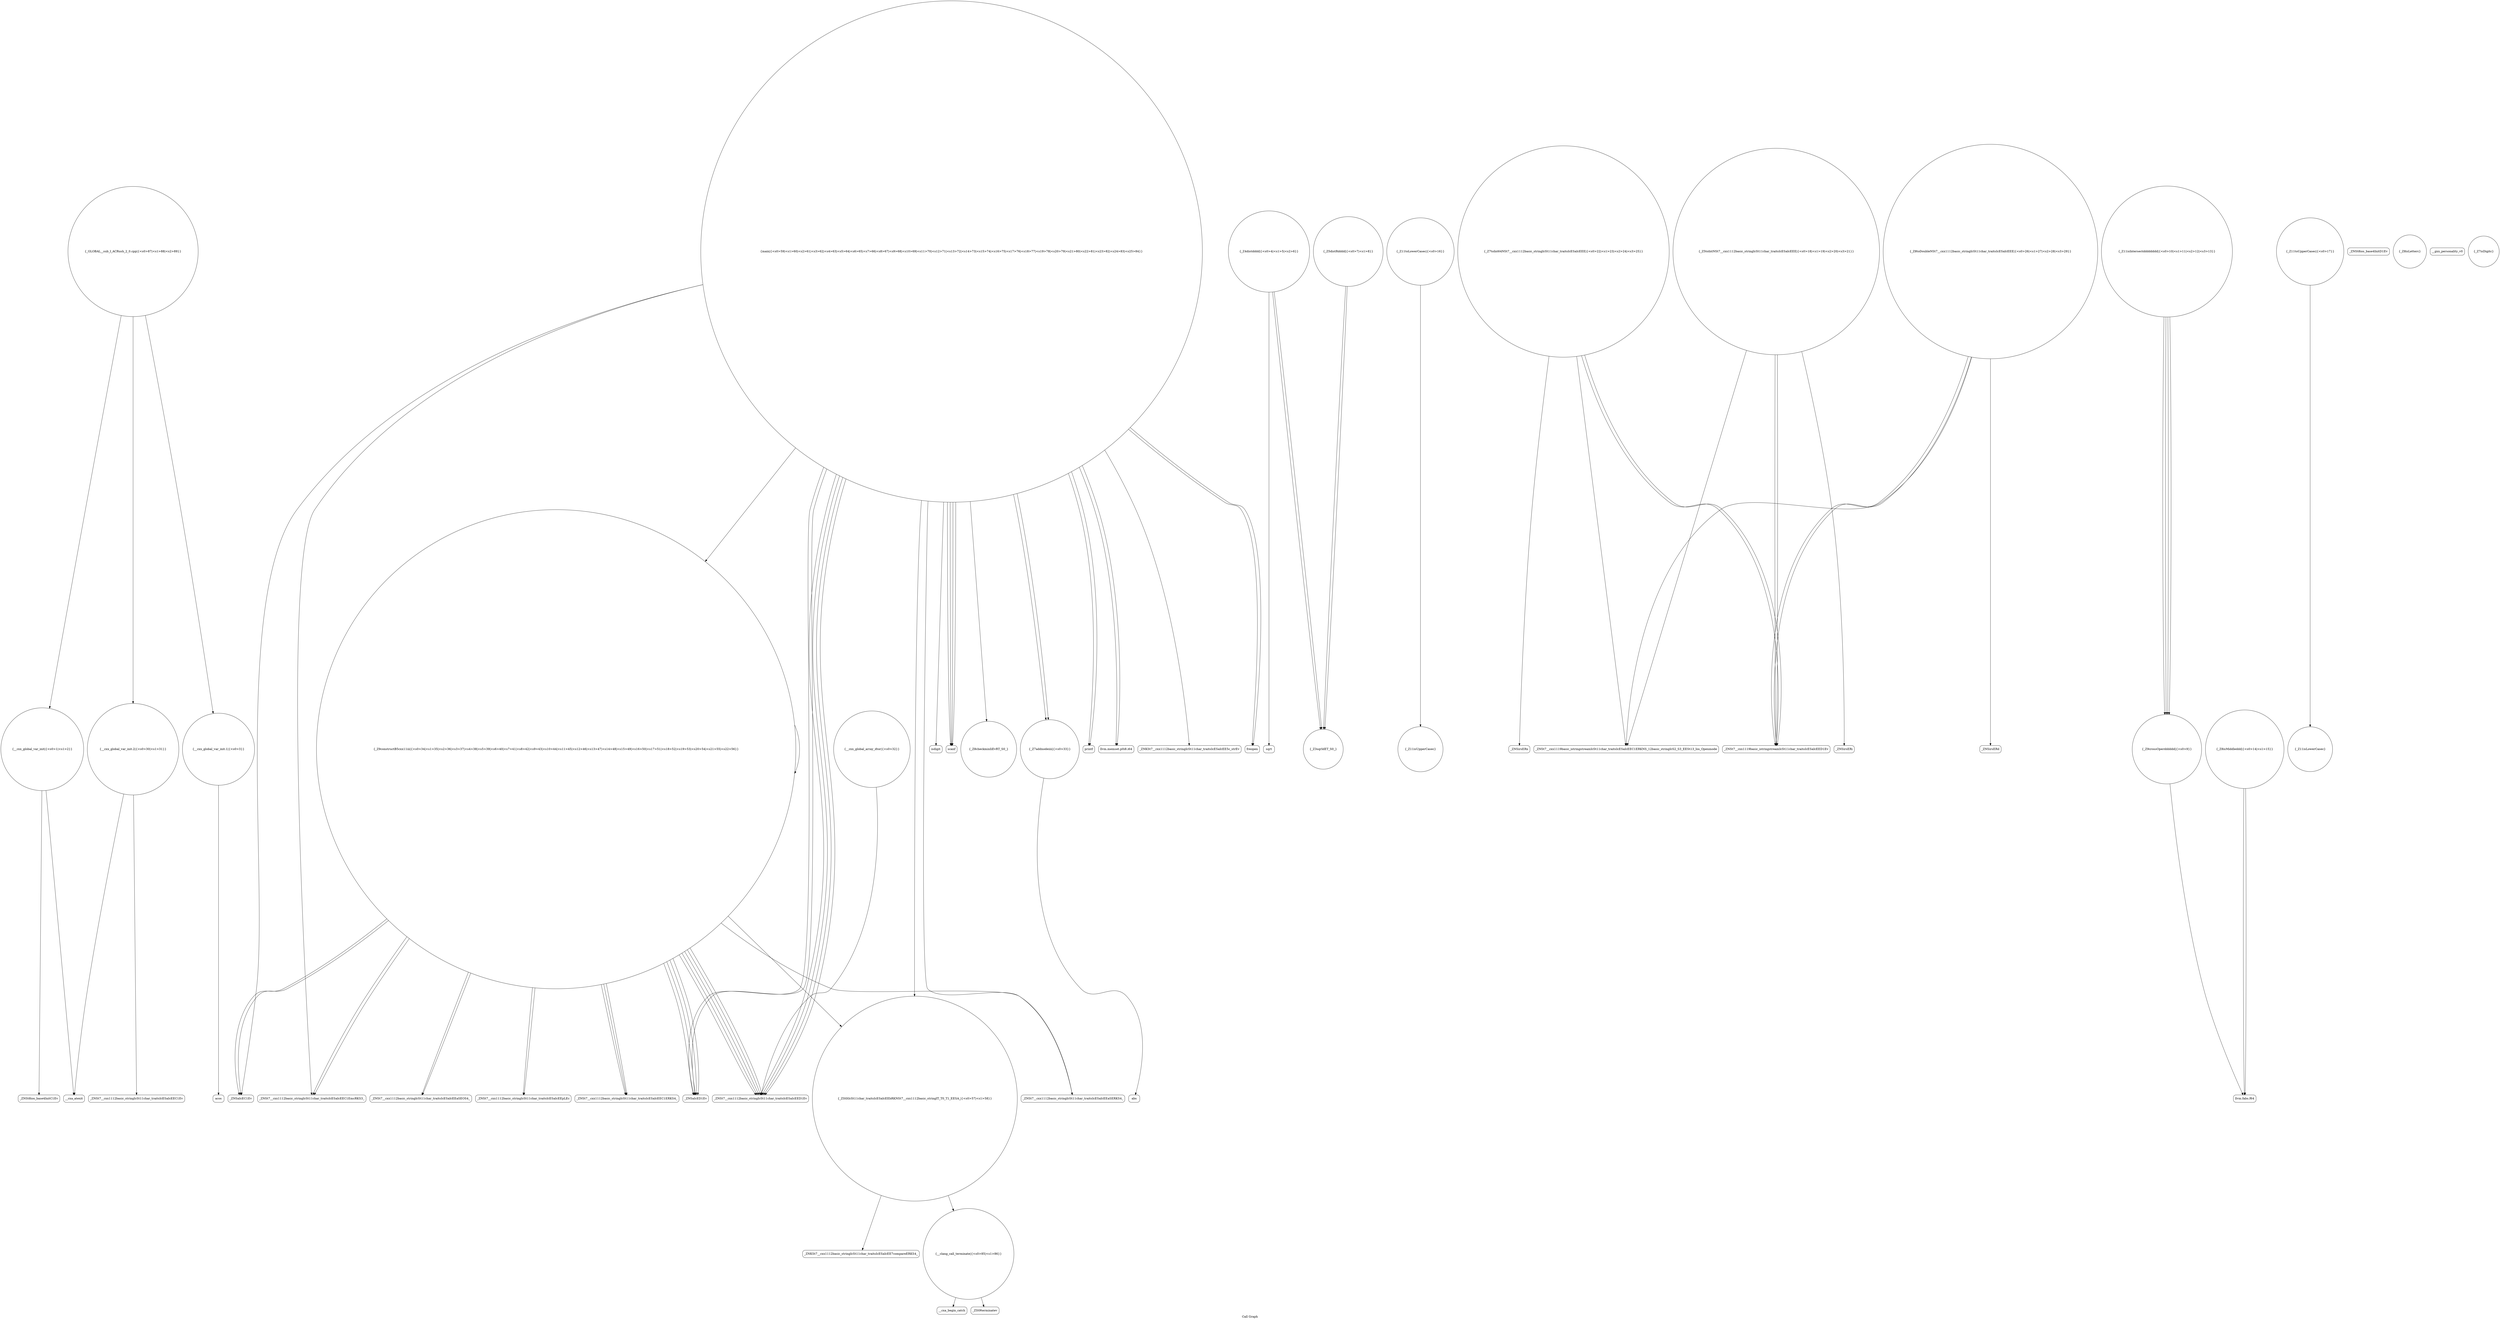 digraph "Call Graph" {
	label="Call Graph";

	Node0x560916825af0 [shape=record,shape=circle,label="{__cxx_global_var_init|{<s0>1|<s1>2}}"];
	Node0x560916825af0:s0 -> Node0x560916825b70[color=black];
	Node0x560916825af0:s1 -> Node0x560916974a50[color=black];
	Node0x560916975f50 [shape=record,shape=Mrecord,label="{freopen}"];
	Node0x560916974c50 [shape=record,shape=Mrecord,label="{sqrt}"];
	Node0x5609169772f0 [shape=record,shape=Mrecord,label="{_ZNKSt7__cxx1112basic_stringIcSt11char_traitsIcESaIcEE7compareERKS4_}"];
	Node0x560916974fd0 [shape=record,shape=circle,label="{_Z11isUpperCasec}"];
	Node0x560916975350 [shape=record,shape=Mrecord,label="{_ZNSt7__cxx1119basic_istringstreamIcSt11char_traitsIcESaIcEEC1ERKNS_12basic_stringIcS2_S3_EESt13_Ios_Openmode}"];
	Node0x5609169756d0 [shape=record,shape=Mrecord,label="{_ZNSirsERd}"];
	Node0x560916975a50 [shape=record,shape=circle,label="{_Z9constructB5cxx11iii|{<s0>34|<s1>35|<s2>36|<s3>37|<s4>38|<s5>39|<s6>40|<s7>41|<s8>42|<s9>43|<s10>44|<s11>45|<s12>46|<s13>47|<s14>48|<s15>49|<s16>50|<s17>51|<s18>52|<s19>53|<s20>54|<s21>55|<s22>56}}"];
	Node0x560916975a50:s0 -> Node0x560916975ad0[color=black];
	Node0x560916975a50:s1 -> Node0x560916975b50[color=black];
	Node0x560916975a50:s2 -> Node0x560916975bd0[color=black];
	Node0x560916975a50:s3 -> Node0x560916975c50[color=black];
	Node0x560916975a50:s4 -> Node0x560916975ad0[color=black];
	Node0x560916975a50:s5 -> Node0x5609169758d0[color=black];
	Node0x560916975a50:s6 -> Node0x560916975cd0[color=black];
	Node0x560916975a50:s7 -> Node0x5609169758d0[color=black];
	Node0x560916975a50:s8 -> Node0x560916975cd0[color=black];
	Node0x560916975a50:s9 -> Node0x560916975b50[color=black];
	Node0x560916975a50:s10 -> Node0x560916975bd0[color=black];
	Node0x560916975a50:s11 -> Node0x560916975c50[color=black];
	Node0x560916975a50:s12 -> Node0x5609169758d0[color=black];
	Node0x560916975a50:s13 -> Node0x560916975cd0[color=black];
	Node0x560916975a50:s14 -> Node0x560916975cd0[color=black];
	Node0x560916975a50:s15 -> Node0x560916975a50[color=black];
	Node0x560916975a50:s16 -> Node0x560916975d50[color=black];
	Node0x560916975a50:s17 -> Node0x560916975d50[color=black];
	Node0x560916975a50:s18 -> Node0x560916975dd0[color=black];
	Node0x560916975a50:s19 -> Node0x560916975e50[color=black];
	Node0x560916975a50:s20 -> Node0x5609169758d0[color=black];
	Node0x560916975a50:s21 -> Node0x5609169758d0[color=black];
	Node0x560916975a50:s22 -> Node0x560916975ad0[color=black];
	Node0x560916975dd0 [shape=record,shape=circle,label="{_ZStltIcSt11char_traitsIcESaIcEEbRKNSt7__cxx1112basic_stringIT_T0_T1_EESA_|{<s0>57|<s1>58}}"];
	Node0x560916975dd0:s0 -> Node0x5609169772f0[color=black];
	Node0x560916975dd0:s1 -> Node0x560916977370[color=black];
	Node0x560916974ad0 [shape=record,shape=circle,label="{__cxx_global_var_init.1|{<s0>3}}"];
	Node0x560916974ad0:s0 -> Node0x560916974b50[color=black];
	Node0x560916977170 [shape=record,shape=Mrecord,label="{isdigit}"];
	Node0x560916974e50 [shape=record,shape=Mrecord,label="{llvm.fabs.f64}"];
	Node0x5609169774f0 [shape=record,shape=circle,label="{_GLOBAL__sub_I_ACRush_2_0.cpp|{<s0>87|<s1>88|<s2>89}}"];
	Node0x5609169774f0:s0 -> Node0x560916825af0[color=black];
	Node0x5609169774f0:s1 -> Node0x560916974ad0[color=black];
	Node0x5609169774f0:s2 -> Node0x560916975750[color=black];
	Node0x5609169751d0 [shape=record,shape=circle,label="{_Z11toLowerCasec|{<s0>16}}"];
	Node0x5609169751d0:s0 -> Node0x560916974fd0[color=black];
	Node0x560916975550 [shape=record,shape=circle,label="{_Z7toInt64NSt7__cxx1112basic_stringIcSt11char_traitsIcESaIcEEE|{<s0>22|<s1>23|<s2>24|<s3>25}}"];
	Node0x560916975550:s0 -> Node0x560916975350[color=black];
	Node0x560916975550:s1 -> Node0x5609169755d0[color=black];
	Node0x560916975550:s2 -> Node0x5609169754d0[color=black];
	Node0x560916975550:s3 -> Node0x5609169754d0[color=black];
	Node0x5609169758d0 [shape=record,shape=Mrecord,label="{_ZNSt7__cxx1112basic_stringIcSt11char_traitsIcESaIcEED1Ev}"];
	Node0x560916975c50 [shape=record,shape=Mrecord,label="{_ZNSt7__cxx1112basic_stringIcSt11char_traitsIcESaIcEEaSEOS4_}"];
	Node0x560916825b70 [shape=record,shape=Mrecord,label="{_ZNSt8ios_base4InitC1Ev}"];
	Node0x560916975fd0 [shape=record,shape=Mrecord,label="{scanf}"];
	Node0x560916974cd0 [shape=record,shape=circle,label="{_Z3sqrIdET_S0_}"];
	Node0x560916977370 [shape=record,shape=circle,label="{__clang_call_terminate|{<s0>85|<s1>86}}"];
	Node0x560916977370:s0 -> Node0x5609169773f0[color=black];
	Node0x560916977370:s1 -> Node0x560916977470[color=black];
	Node0x560916975050 [shape=record,shape=circle,label="{_Z11isLowerCasec}"];
	Node0x5609169753d0 [shape=record,shape=Mrecord,label="{_ZNSirsERi}"];
	Node0x560916975750 [shape=record,shape=circle,label="{__cxx_global_var_init.2|{<s0>30|<s1>31}}"];
	Node0x560916975750:s0 -> Node0x5609169757d0[color=black];
	Node0x560916975750:s1 -> Node0x560916974a50[color=black];
	Node0x560916975ad0 [shape=record,shape=Mrecord,label="{_ZNSt7__cxx1112basic_stringIcSt11char_traitsIcESaIcEEC1ERKS4_}"];
	Node0x560916975e50 [shape=record,shape=Mrecord,label="{_ZNSt7__cxx1112basic_stringIcSt11char_traitsIcESaIcEEaSERKS4_}"];
	Node0x560916974b50 [shape=record,shape=Mrecord,label="{acos}"];
	Node0x5609169771f0 [shape=record,shape=circle,label="{_Z8checkminIiEvRT_S0_}"];
	Node0x560916974ed0 [shape=record,shape=circle,label="{_Z11isIntersectdddddddd|{<s0>10|<s1>11|<s2>12|<s3>13}}"];
	Node0x560916974ed0:s0 -> Node0x560916974dd0[color=black];
	Node0x560916974ed0:s1 -> Node0x560916974dd0[color=black];
	Node0x560916974ed0:s2 -> Node0x560916974dd0[color=black];
	Node0x560916974ed0:s3 -> Node0x560916974dd0[color=black];
	Node0x560916975250 [shape=record,shape=circle,label="{_Z11toUpperCasec|{<s0>17}}"];
	Node0x560916975250:s0 -> Node0x560916975050[color=black];
	Node0x5609169755d0 [shape=record,shape=Mrecord,label="{_ZNSirsERx}"];
	Node0x560916975950 [shape=record,shape=circle,label="{_Z7addnodeiiii|{<s0>33}}"];
	Node0x560916975950:s0 -> Node0x5609169759d0[color=black];
	Node0x560916975cd0 [shape=record,shape=Mrecord,label="{_ZNSaIcED1Ev}"];
	Node0x5609169749d0 [shape=record,shape=Mrecord,label="{_ZNSt8ios_base4InitD1Ev}"];
	Node0x560916976050 [shape=record,shape=Mrecord,label="{printf}"];
	Node0x560916974d50 [shape=record,shape=circle,label="{_Z5distRdddd|{<s0>7|<s1>8}}"];
	Node0x560916974d50:s0 -> Node0x560916974cd0[color=black];
	Node0x560916974d50:s1 -> Node0x560916974cd0[color=black];
	Node0x5609169773f0 [shape=record,shape=Mrecord,label="{__cxa_begin_catch}"];
	Node0x5609169750d0 [shape=record,shape=circle,label="{_Z8isLetterc}"];
	Node0x560916975450 [shape=record,shape=Mrecord,label="{__gxx_personality_v0}"];
	Node0x5609169757d0 [shape=record,shape=Mrecord,label="{_ZNSt7__cxx1112basic_stringIcSt11char_traitsIcESaIcEEC1Ev}"];
	Node0x560916975b50 [shape=record,shape=Mrecord,label="{_ZNSaIcEC1Ev}"];
	Node0x560916975ed0 [shape=record,shape=circle,label="{main|{<s0>59|<s1>60|<s2>61|<s3>62|<s4>63|<s5>64|<s6>65|<s7>66|<s8>67|<s9>68|<s10>69|<s11>70|<s12>71|<s13>72|<s14>73|<s15>74|<s16>75|<s17>76|<s18>77|<s19>78|<s20>79|<s21>80|<s22>81|<s23>82|<s24>83|<s25>84}}"];
	Node0x560916975ed0:s0 -> Node0x560916975f50[color=black];
	Node0x560916975ed0:s1 -> Node0x560916975f50[color=black];
	Node0x560916975ed0:s2 -> Node0x560916975fd0[color=black];
	Node0x560916975ed0:s3 -> Node0x560916976050[color=black];
	Node0x560916975ed0:s4 -> Node0x5609169770f0[color=black];
	Node0x560916975ed0:s5 -> Node0x560916975fd0[color=black];
	Node0x560916975ed0:s6 -> Node0x560916975fd0[color=black];
	Node0x560916975ed0:s7 -> Node0x560916977170[color=black];
	Node0x560916975ed0:s8 -> Node0x560916975950[color=black];
	Node0x560916975ed0:s9 -> Node0x560916975950[color=black];
	Node0x560916975ed0:s10 -> Node0x5609169770f0[color=black];
	Node0x560916975ed0:s11 -> Node0x560916975fd0[color=black];
	Node0x560916975ed0:s12 -> Node0x5609169771f0[color=black];
	Node0x560916975ed0:s13 -> Node0x560916975b50[color=black];
	Node0x560916975ed0:s14 -> Node0x560916975bd0[color=black];
	Node0x560916975ed0:s15 -> Node0x560916975cd0[color=black];
	Node0x560916975ed0:s16 -> Node0x560916975a50[color=black];
	Node0x560916975ed0:s17 -> Node0x560916975dd0[color=black];
	Node0x560916975ed0:s18 -> Node0x560916975e50[color=black];
	Node0x560916975ed0:s19 -> Node0x560916975cd0[color=black];
	Node0x560916975ed0:s20 -> Node0x5609169758d0[color=black];
	Node0x560916975ed0:s21 -> Node0x5609169758d0[color=black];
	Node0x560916975ed0:s22 -> Node0x560916977270[color=black];
	Node0x560916975ed0:s23 -> Node0x560916976050[color=black];
	Node0x560916975ed0:s24 -> Node0x5609169758d0[color=black];
	Node0x560916975ed0:s25 -> Node0x5609169758d0[color=black];
	Node0x560916974bd0 [shape=record,shape=circle,label="{_Z4distdddd|{<s0>4|<s1>5|<s2>6}}"];
	Node0x560916974bd0:s0 -> Node0x560916974cd0[color=black];
	Node0x560916974bd0:s1 -> Node0x560916974cd0[color=black];
	Node0x560916974bd0:s2 -> Node0x560916974c50[color=black];
	Node0x560916977270 [shape=record,shape=Mrecord,label="{_ZNKSt7__cxx1112basic_stringIcSt11char_traitsIcESaIcEE5c_strEv}"];
	Node0x560916974f50 [shape=record,shape=circle,label="{_Z8isMiddleddd|{<s0>14|<s1>15}}"];
	Node0x560916974f50:s0 -> Node0x560916974e50[color=black];
	Node0x560916974f50:s1 -> Node0x560916974e50[color=black];
	Node0x5609169752d0 [shape=record,shape=circle,label="{_Z5toIntNSt7__cxx1112basic_stringIcSt11char_traitsIcESaIcEEE|{<s0>18|<s1>19|<s2>20|<s3>21}}"];
	Node0x5609169752d0:s0 -> Node0x560916975350[color=black];
	Node0x5609169752d0:s1 -> Node0x5609169753d0[color=black];
	Node0x5609169752d0:s2 -> Node0x5609169754d0[color=black];
	Node0x5609169752d0:s3 -> Node0x5609169754d0[color=black];
	Node0x560916975650 [shape=record,shape=circle,label="{_Z8toDoubleNSt7__cxx1112basic_stringIcSt11char_traitsIcESaIcEEE|{<s0>26|<s1>27|<s2>28|<s3>29}}"];
	Node0x560916975650:s0 -> Node0x560916975350[color=black];
	Node0x560916975650:s1 -> Node0x5609169756d0[color=black];
	Node0x560916975650:s2 -> Node0x5609169754d0[color=black];
	Node0x560916975650:s3 -> Node0x5609169754d0[color=black];
	Node0x5609169759d0 [shape=record,shape=Mrecord,label="{abs}"];
	Node0x560916975d50 [shape=record,shape=Mrecord,label="{_ZNSt7__cxx1112basic_stringIcSt11char_traitsIcESaIcEEpLEc}"];
	Node0x560916974a50 [shape=record,shape=Mrecord,label="{__cxa_atexit}"];
	Node0x5609169770f0 [shape=record,shape=Mrecord,label="{llvm.memset.p0i8.i64}"];
	Node0x560916974dd0 [shape=record,shape=circle,label="{_Z9crossOperdddddd|{<s0>9}}"];
	Node0x560916974dd0:s0 -> Node0x560916974e50[color=black];
	Node0x560916977470 [shape=record,shape=Mrecord,label="{_ZSt9terminatev}"];
	Node0x560916975150 [shape=record,shape=circle,label="{_Z7isDigitc}"];
	Node0x5609169754d0 [shape=record,shape=Mrecord,label="{_ZNSt7__cxx1119basic_istringstreamIcSt11char_traitsIcESaIcEED1Ev}"];
	Node0x560916975850 [shape=record,shape=circle,label="{__cxx_global_array_dtor|{<s0>32}}"];
	Node0x560916975850:s0 -> Node0x5609169758d0[color=black];
	Node0x560916975bd0 [shape=record,shape=Mrecord,label="{_ZNSt7__cxx1112basic_stringIcSt11char_traitsIcESaIcEEC1EmcRKS3_}"];
}
